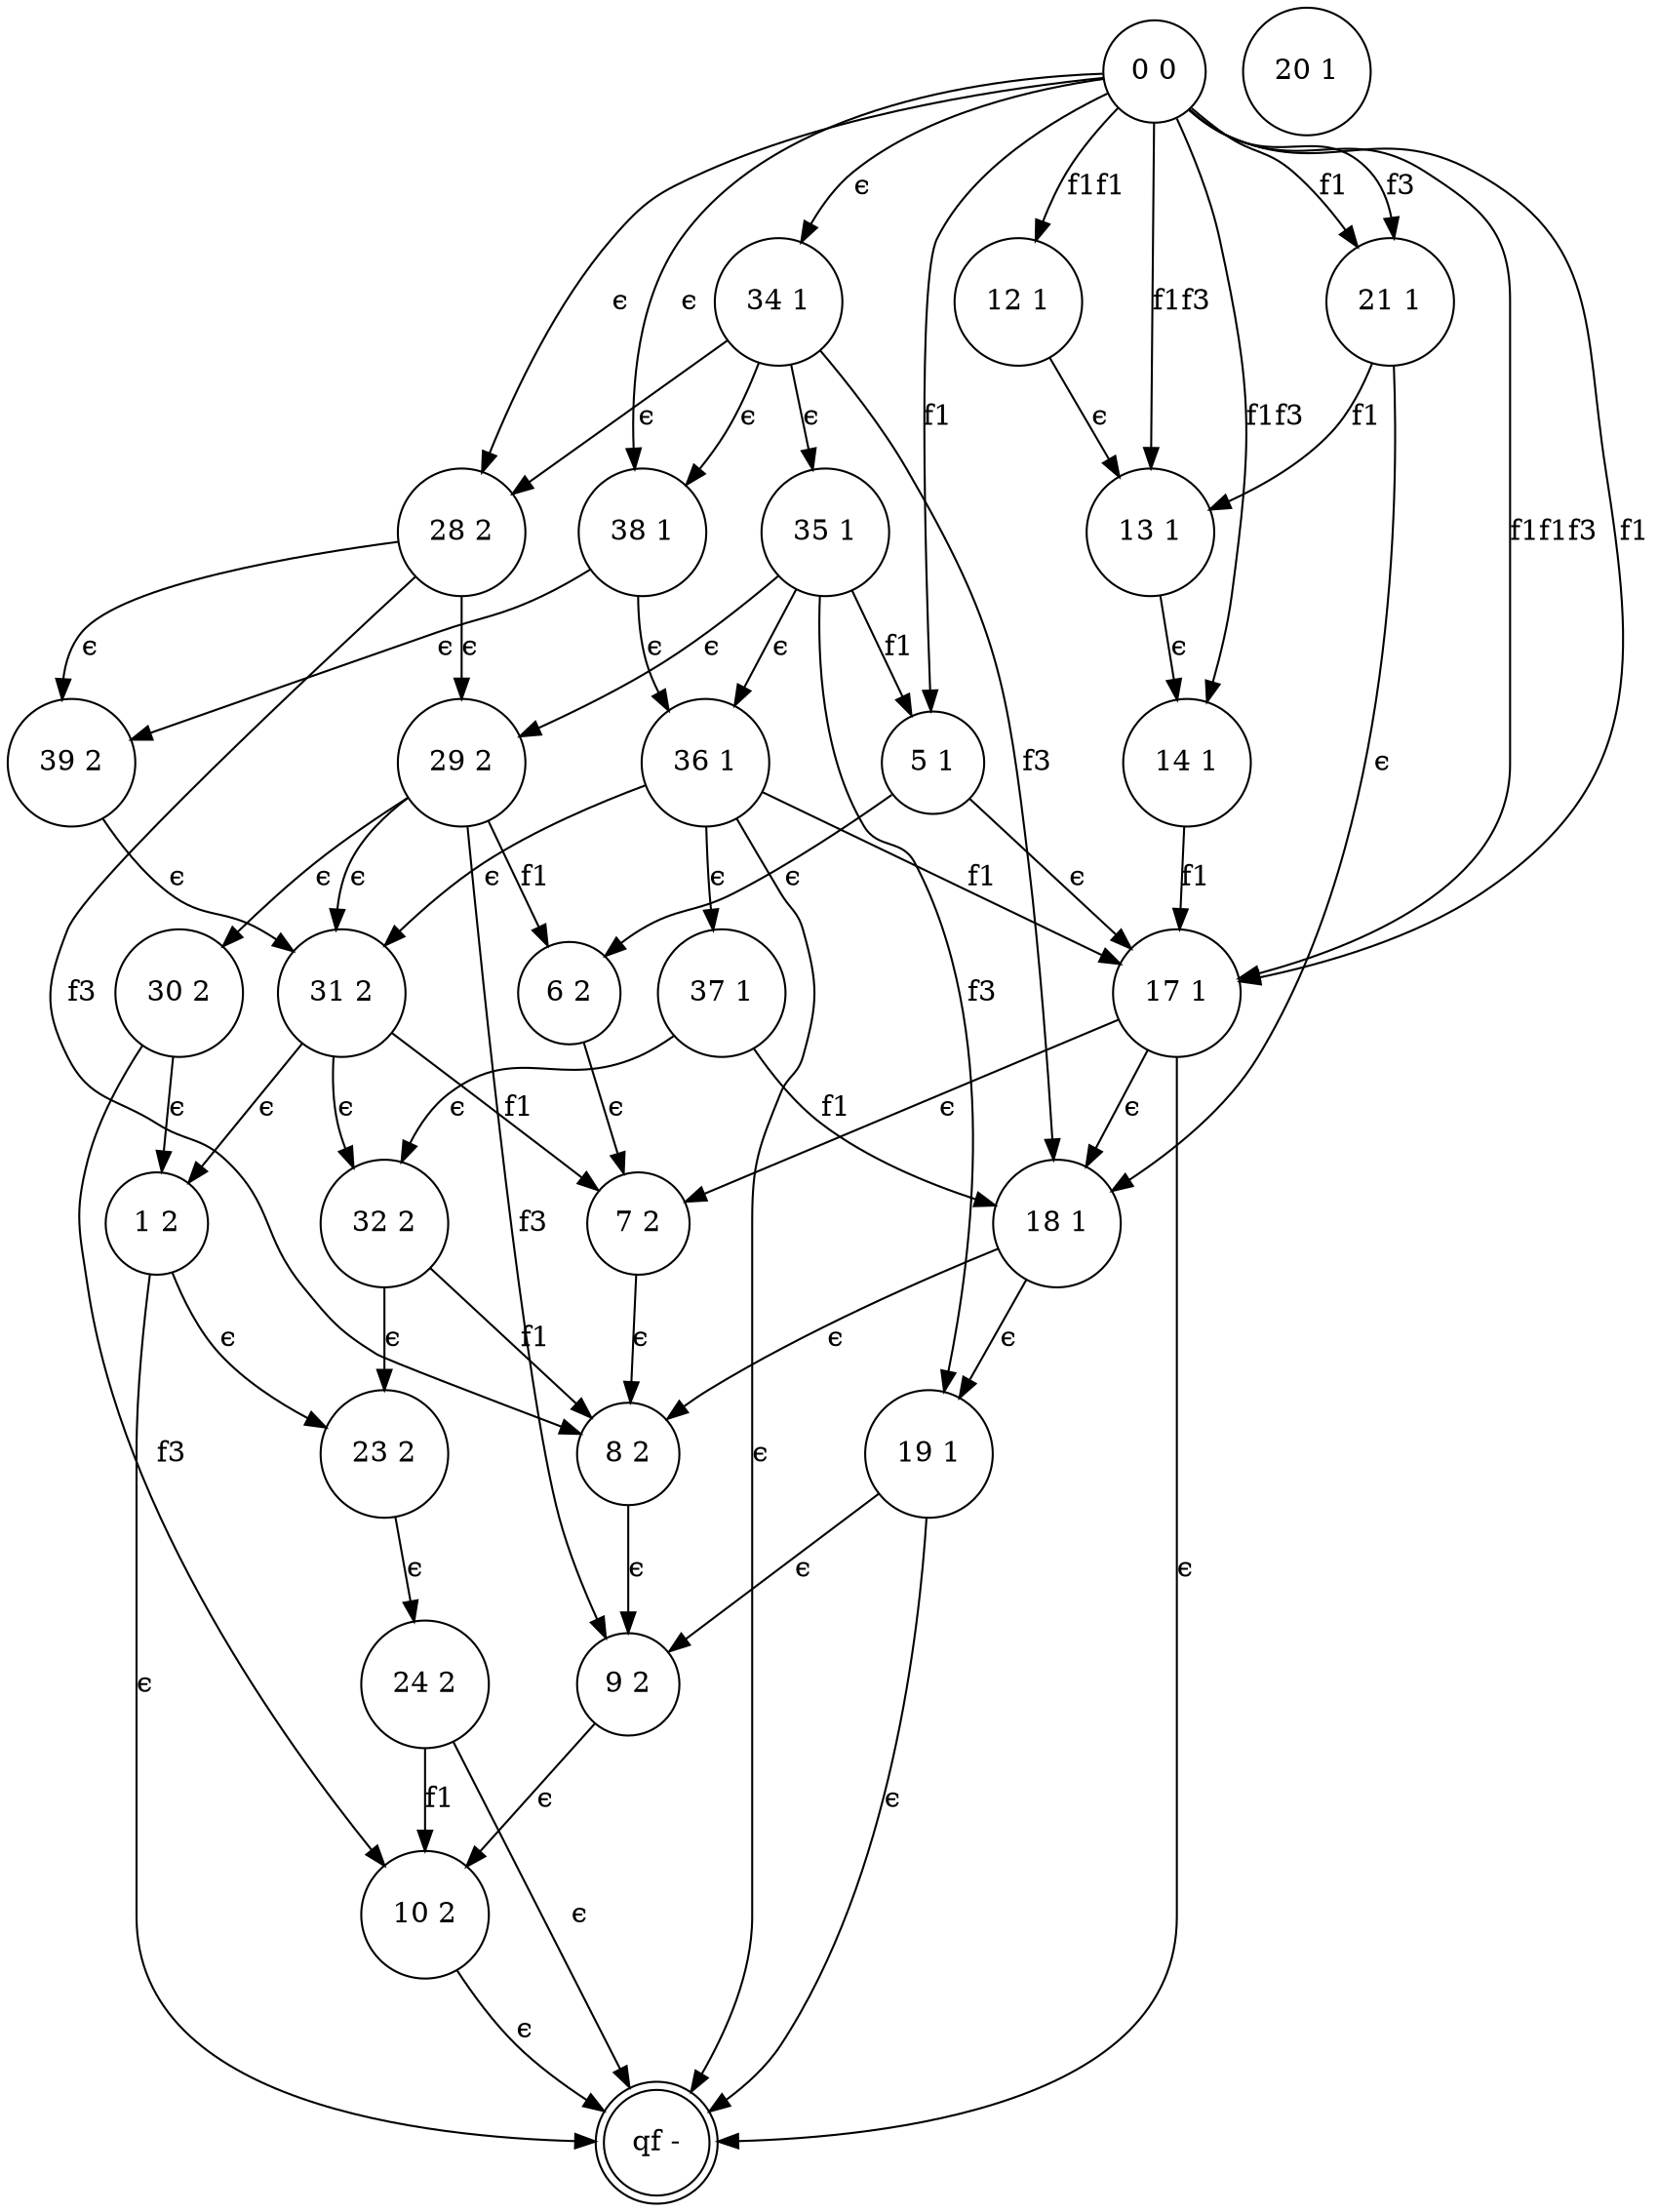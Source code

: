 digraph 12 {
	"28 2" [shape=circle]
	"29 2" [shape=circle]
	"30 2" [shape=circle]
	"1 2" [shape=circle]
	"23 2" [shape=circle]
	"24 2" [shape=circle]
	"10 2" [shape=circle]
	"6 2" [shape=circle]
	"7 2" [shape=circle]
	"8 2" [shape=circle]
	"9 2" [shape=circle]
	"31 2" [shape=circle]
	"32 2" [shape=circle]
	"39 2" [shape=circle]
	"34 1" [shape=circle]
	"35 1" [shape=circle]
	"5 1" [shape=circle]
	"6 2" [shape=circle]
	"17 1" [shape=circle]
	"7 2" [shape=circle]
	"18 1" [shape=circle]
	"19 1" [shape=circle]
	"9 2" [shape=circle]
	"8 2" [shape=circle]
	"29 2" [shape=circle]
	"36 1" [shape=circle]
	"31 2" [shape=circle]
	"37 1" [shape=circle]
	"32 2" [shape=circle]
	"28 2" [shape=circle]
	"38 1" [shape=circle]
	"39 2" [shape=circle]
	"12 1" [shape=circle]
	"13 1" [shape=circle]
	"14 1" [shape=circle]
	"21 1" [shape=circle]
	"qf -" [shape=doublecircle]
	"0 0" [shape=circle]
	"20 1" [shape=circle]
	"28 2" -> "29 2" [label="ϵ"]
	"29 2" -> "30 2" [label="ϵ"]
	"30 2" -> "1 2" [label="ϵ"]
	"1 2" -> "23 2" [label="ϵ"]
	"23 2" -> "24 2" [label="ϵ"]
	"24 2" -> "10 2" [label=f1]
	"30 2" -> "10 2" [label=f3]
	"29 2" -> "6 2" [label=f1]
	"6 2" -> "7 2" [label="ϵ"]
	"7 2" -> "8 2" [label="ϵ"]
	"8 2" -> "9 2" [label="ϵ"]
	"9 2" -> "10 2" [label="ϵ"]
	"29 2" -> "31 2" [label="ϵ"]
	"31 2" -> "1 2" [label="ϵ"]
	"31 2" -> "7 2" [label=f1]
	"31 2" -> "32 2" [label="ϵ"]
	"32 2" -> "23 2" [label="ϵ"]
	"32 2" -> "8 2" [label=f1]
	"29 2" -> "9 2" [label=f3]
	"28 2" -> "39 2" [label="ϵ"]
	"39 2" -> "31 2" [label="ϵ"]
	"28 2" -> "8 2" [label=f3]
	"34 1" -> "35 1" [label="ϵ"]
	"35 1" -> "5 1" [label=f1]
	"5 1" -> "6 2" [label="ϵ"]
	"5 1" -> "17 1" [label="ϵ"]
	"17 1" -> "7 2" [label="ϵ"]
	"17 1" -> "18 1" [label="ϵ"]
	"18 1" -> "19 1" [label="ϵ"]
	"19 1" -> "9 2" [label="ϵ"]
	"18 1" -> "8 2" [label="ϵ"]
	"35 1" -> "29 2" [label="ϵ"]
	"35 1" -> "36 1" [label="ϵ"]
	"36 1" -> "17 1" [label=f1]
	"36 1" -> "31 2" [label="ϵ"]
	"36 1" -> "37 1" [label="ϵ"]
	"37 1" -> "18 1" [label=f1]
	"37 1" -> "32 2" [label="ϵ"]
	"35 1" -> "19 1" [label=f3]
	"34 1" -> "28 2" [label="ϵ"]
	"34 1" -> "38 1" [label="ϵ"]
	"38 1" -> "36 1" [label="ϵ"]
	"38 1" -> "39 2" [label="ϵ"]
	"34 1" -> "18 1" [label=f3]
	"12 1" -> "13 1" [label="ϵ"]
	"13 1" -> "14 1" [label="ϵ"]
	"14 1" -> "17 1" [label=f1]
	"21 1" -> "18 1" [label="ϵ"]
	"21 1" -> "13 1" [label=f1]
	"1 2" -> "qf -" [label="ϵ"]
	"24 2" -> "qf -" [label="ϵ"]
	"10 2" -> "qf -" [label="ϵ"]
	"17 1" -> "qf -" [label="ϵ"]
	"19 1" -> "qf -" [label="ϵ"]
	"36 1" -> "qf -" [label="ϵ"]
	"0 0" -> "34 1" [label="ϵ"]
	"0 0" -> "28 2" [label="ϵ"]
	"0 0" -> "21 1" [label=f3]
	"0 0" -> "38 1" [label="ϵ"]
	"0 0" -> "13 1" [label=f1f3]
	"0 0" -> "5 1" [label=f1]
	"0 0" -> "14 1" [label=f1f3]
	"0 0" -> "12 1" [label=f1f1]
	"0 0" -> "17 1" [label=f1f1f3]
	"0 0" -> "17 1" [label=f1]
	"0 0" -> "21 1" [label=f1]
}
